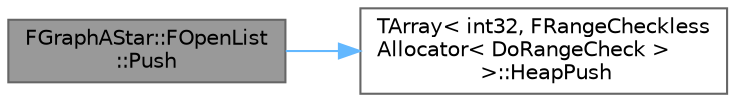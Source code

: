 digraph "FGraphAStar::FOpenList::Push"
{
 // INTERACTIVE_SVG=YES
 // LATEX_PDF_SIZE
  bgcolor="transparent";
  edge [fontname=Helvetica,fontsize=10,labelfontname=Helvetica,labelfontsize=10];
  node [fontname=Helvetica,fontsize=10,shape=box,height=0.2,width=0.4];
  rankdir="LR";
  Node1 [id="Node000001",label="FGraphAStar::FOpenList\l::Push",height=0.2,width=0.4,color="gray40", fillcolor="grey60", style="filled", fontcolor="black",tooltip=" "];
  Node1 -> Node2 [id="edge1_Node000001_Node000002",color="steelblue1",style="solid",tooltip=" "];
  Node2 [id="Node000002",label="TArray\< int32, FRangeCheckless\lAllocator\< DoRangeCheck \>\l \>::HeapPush",height=0.2,width=0.4,color="grey40", fillcolor="white", style="filled",URL="$d4/d52/classTArray.html#a3680e1b85734fb4c979dba8c01c24fd8",tooltip=" "];
}
